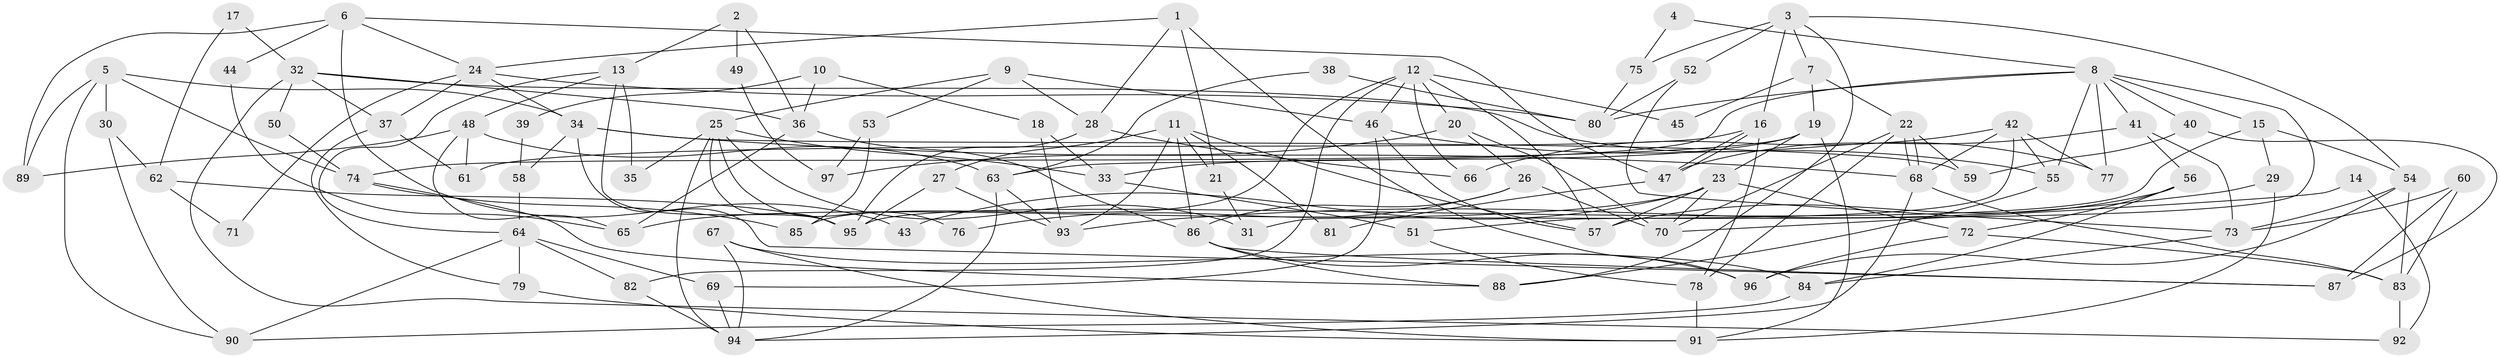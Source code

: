 // coarse degree distribution, {5: 0.208955223880597, 3: 0.2835820895522388, 7: 0.1044776119402985, 2: 0.08955223880597014, 4: 0.1044776119402985, 11: 0.014925373134328358, 6: 0.07462686567164178, 9: 0.04477611940298507, 8: 0.07462686567164178}
// Generated by graph-tools (version 1.1) at 2025/23/03/03/25 07:23:56]
// undirected, 97 vertices, 194 edges
graph export_dot {
graph [start="1"]
  node [color=gray90,style=filled];
  1;
  2;
  3;
  4;
  5;
  6;
  7;
  8;
  9;
  10;
  11;
  12;
  13;
  14;
  15;
  16;
  17;
  18;
  19;
  20;
  21;
  22;
  23;
  24;
  25;
  26;
  27;
  28;
  29;
  30;
  31;
  32;
  33;
  34;
  35;
  36;
  37;
  38;
  39;
  40;
  41;
  42;
  43;
  44;
  45;
  46;
  47;
  48;
  49;
  50;
  51;
  52;
  53;
  54;
  55;
  56;
  57;
  58;
  59;
  60;
  61;
  62;
  63;
  64;
  65;
  66;
  67;
  68;
  69;
  70;
  71;
  72;
  73;
  74;
  75;
  76;
  77;
  78;
  79;
  80;
  81;
  82;
  83;
  84;
  85;
  86;
  87;
  88;
  89;
  90;
  91;
  92;
  93;
  94;
  95;
  96;
  97;
  1 -- 24;
  1 -- 96;
  1 -- 21;
  1 -- 28;
  2 -- 13;
  2 -- 36;
  2 -- 49;
  3 -- 54;
  3 -- 16;
  3 -- 7;
  3 -- 52;
  3 -- 75;
  3 -- 88;
  4 -- 75;
  4 -- 8;
  5 -- 34;
  5 -- 74;
  5 -- 30;
  5 -- 89;
  5 -- 90;
  6 -- 89;
  6 -- 47;
  6 -- 24;
  6 -- 43;
  6 -- 44;
  7 -- 19;
  7 -- 22;
  7 -- 45;
  8 -- 55;
  8 -- 15;
  8 -- 31;
  8 -- 40;
  8 -- 41;
  8 -- 63;
  8 -- 77;
  8 -- 80;
  9 -- 46;
  9 -- 25;
  9 -- 28;
  9 -- 53;
  10 -- 18;
  10 -- 36;
  10 -- 39;
  11 -- 21;
  11 -- 57;
  11 -- 27;
  11 -- 81;
  11 -- 86;
  11 -- 93;
  12 -- 82;
  12 -- 57;
  12 -- 20;
  12 -- 45;
  12 -- 46;
  12 -- 66;
  12 -- 85;
  13 -- 95;
  13 -- 48;
  13 -- 35;
  13 -- 64;
  14 -- 70;
  14 -- 92;
  15 -- 29;
  15 -- 54;
  15 -- 95;
  16 -- 78;
  16 -- 47;
  16 -- 47;
  16 -- 61;
  17 -- 32;
  17 -- 62;
  18 -- 93;
  18 -- 33;
  19 -- 23;
  19 -- 91;
  19 -- 33;
  19 -- 74;
  20 -- 26;
  20 -- 70;
  20 -- 97;
  21 -- 31;
  22 -- 68;
  22 -- 68;
  22 -- 59;
  22 -- 70;
  22 -- 78;
  23 -- 70;
  23 -- 72;
  23 -- 43;
  23 -- 57;
  23 -- 65;
  24 -- 34;
  24 -- 37;
  24 -- 71;
  24 -- 80;
  25 -- 94;
  25 -- 95;
  25 -- 31;
  25 -- 33;
  25 -- 35;
  25 -- 76;
  26 -- 70;
  26 -- 86;
  26 -- 76;
  27 -- 95;
  27 -- 93;
  28 -- 66;
  28 -- 95;
  29 -- 93;
  29 -- 91;
  30 -- 90;
  30 -- 62;
  32 -- 36;
  32 -- 77;
  32 -- 37;
  32 -- 50;
  32 -- 92;
  33 -- 51;
  34 -- 87;
  34 -- 68;
  34 -- 58;
  34 -- 59;
  36 -- 65;
  36 -- 86;
  37 -- 61;
  37 -- 79;
  38 -- 80;
  38 -- 63;
  39 -- 58;
  40 -- 59;
  40 -- 87;
  41 -- 73;
  41 -- 47;
  41 -- 56;
  42 -- 66;
  42 -- 68;
  42 -- 51;
  42 -- 55;
  42 -- 77;
  44 -- 65;
  46 -- 69;
  46 -- 55;
  46 -- 57;
  47 -- 81;
  48 -- 61;
  48 -- 63;
  48 -- 65;
  48 -- 89;
  49 -- 97;
  50 -- 74;
  51 -- 78;
  52 -- 80;
  52 -- 73;
  53 -- 85;
  53 -- 97;
  54 -- 83;
  54 -- 73;
  54 -- 96;
  55 -- 88;
  56 -- 57;
  56 -- 72;
  56 -- 84;
  58 -- 64;
  60 -- 73;
  60 -- 87;
  60 -- 83;
  62 -- 95;
  62 -- 71;
  63 -- 93;
  63 -- 94;
  64 -- 79;
  64 -- 69;
  64 -- 82;
  64 -- 90;
  67 -- 94;
  67 -- 84;
  67 -- 91;
  68 -- 83;
  68 -- 94;
  69 -- 94;
  72 -- 96;
  72 -- 83;
  73 -- 84;
  74 -- 88;
  74 -- 85;
  75 -- 80;
  78 -- 91;
  79 -- 91;
  82 -- 94;
  83 -- 92;
  84 -- 90;
  86 -- 88;
  86 -- 87;
  86 -- 96;
}
